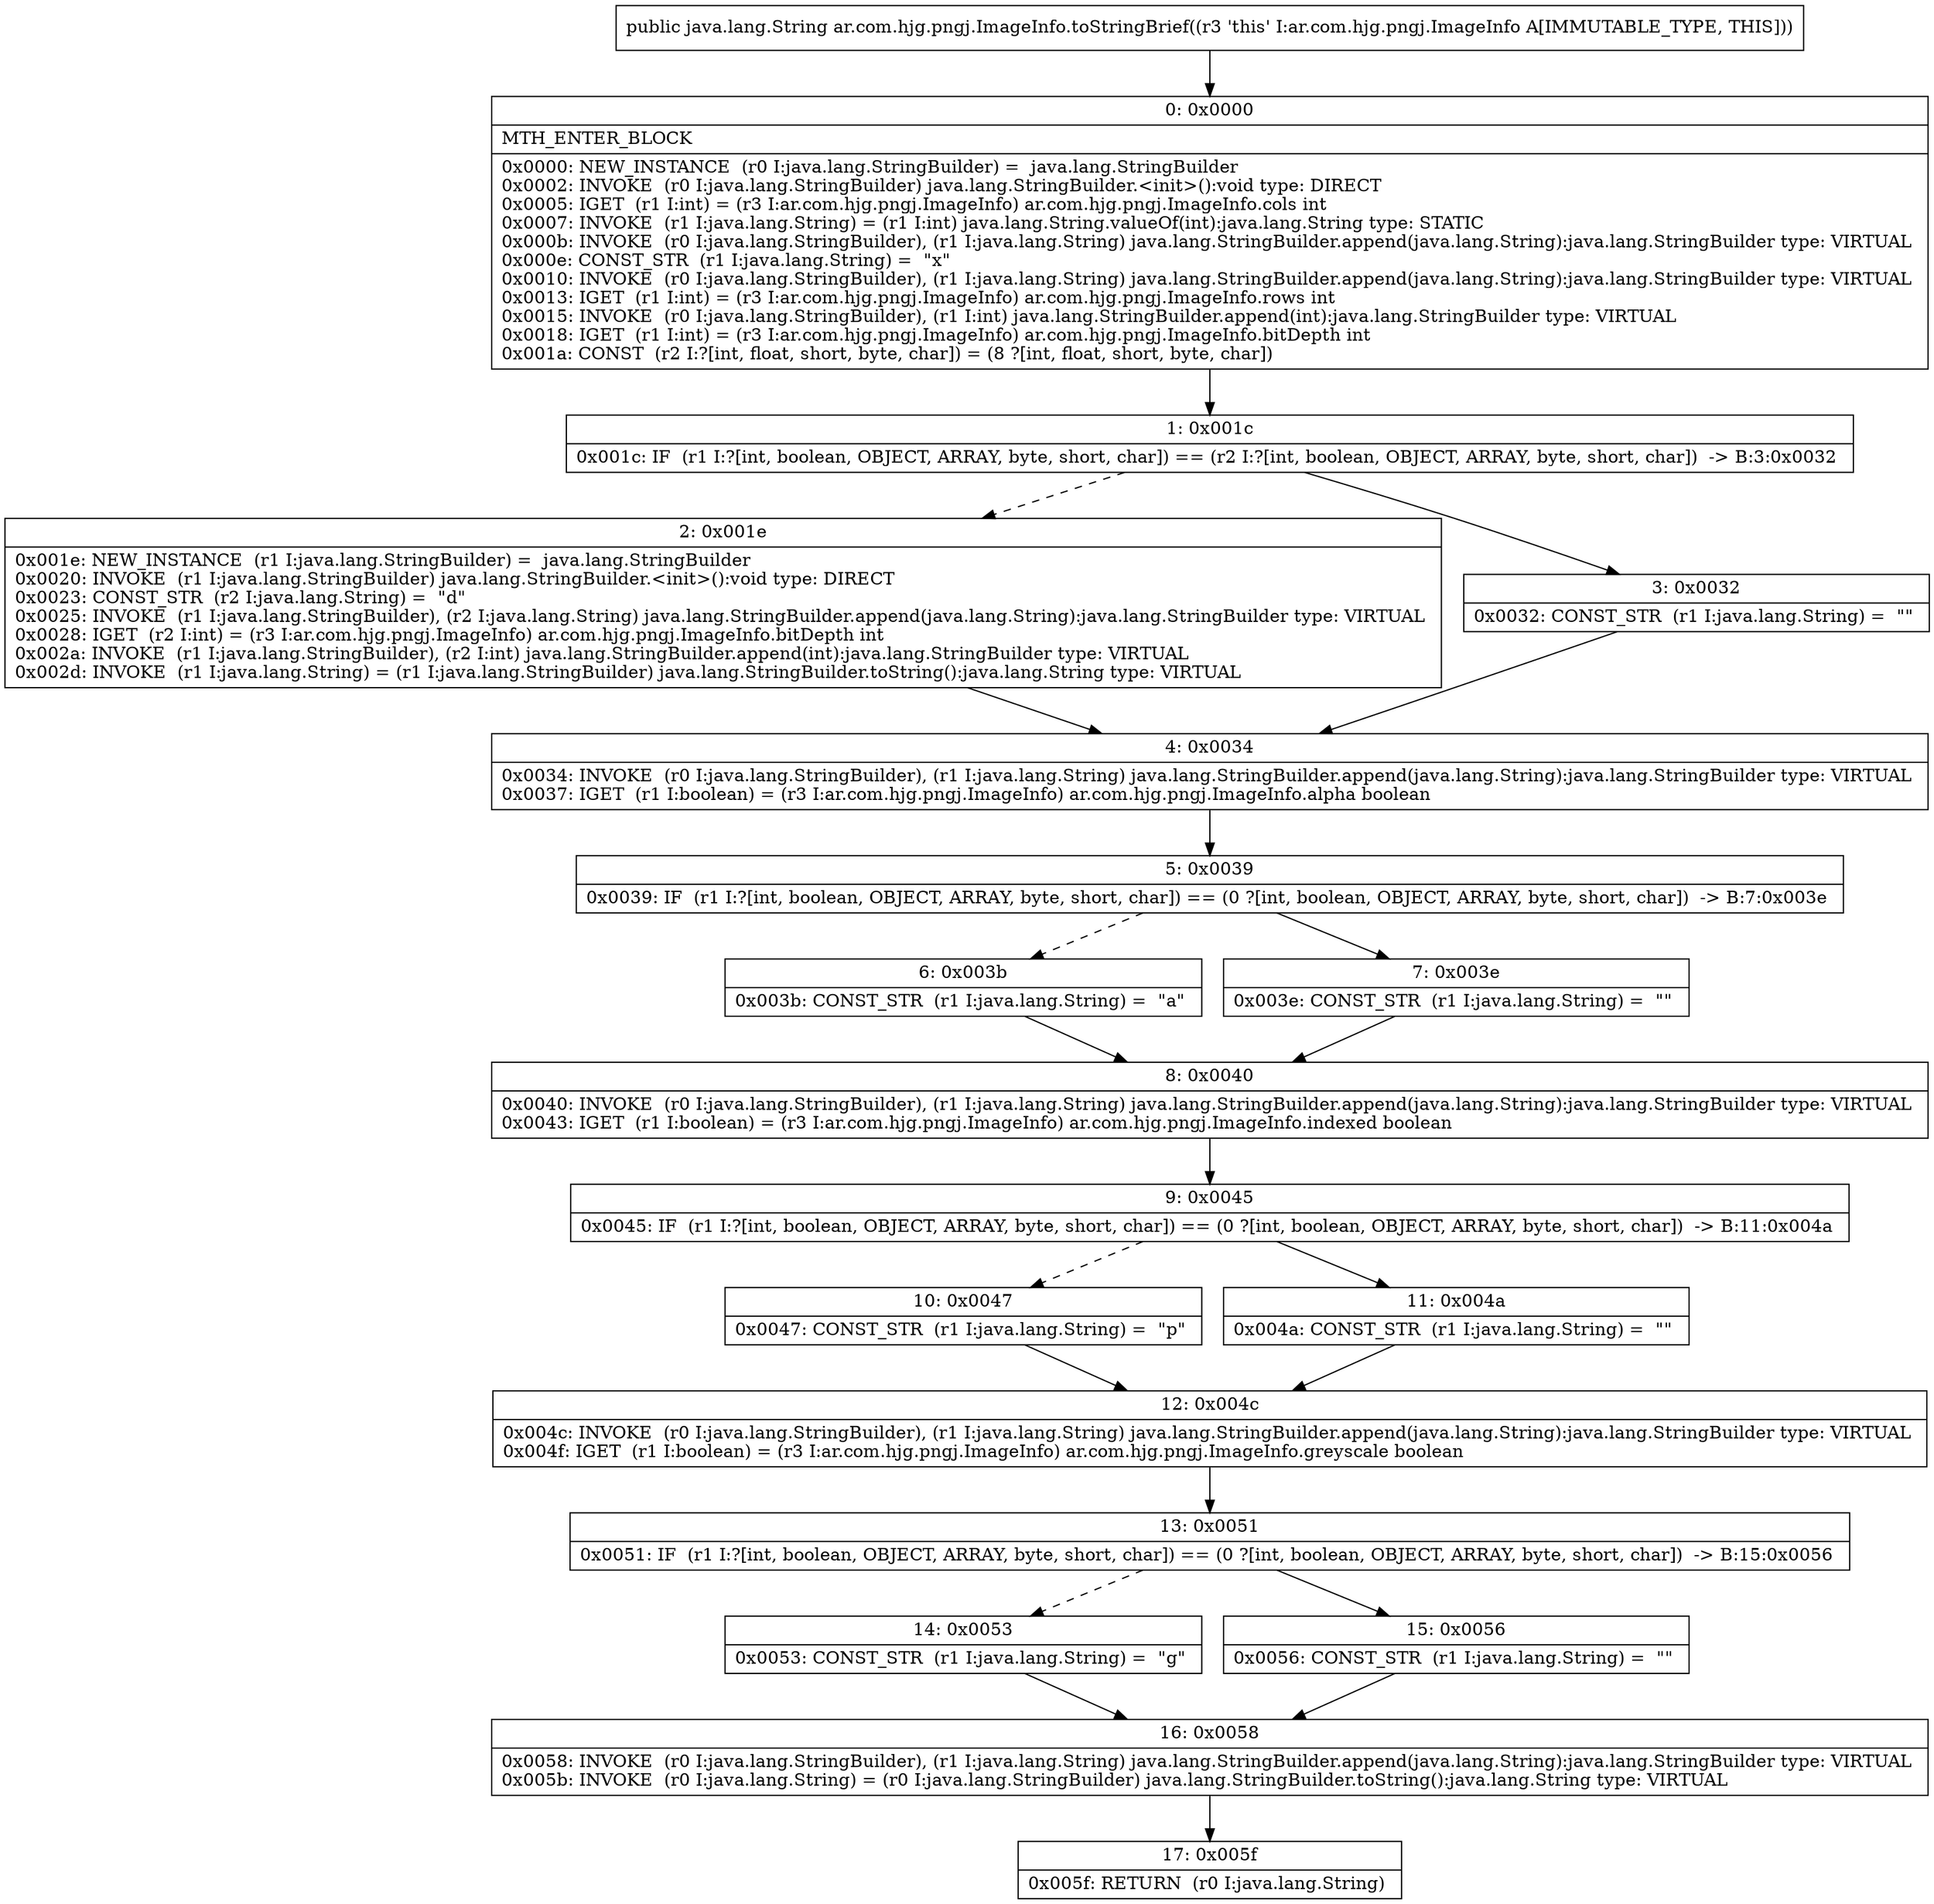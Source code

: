 digraph "CFG forar.com.hjg.pngj.ImageInfo.toStringBrief()Ljava\/lang\/String;" {
Node_0 [shape=record,label="{0\:\ 0x0000|MTH_ENTER_BLOCK\l|0x0000: NEW_INSTANCE  (r0 I:java.lang.StringBuilder) =  java.lang.StringBuilder \l0x0002: INVOKE  (r0 I:java.lang.StringBuilder) java.lang.StringBuilder.\<init\>():void type: DIRECT \l0x0005: IGET  (r1 I:int) = (r3 I:ar.com.hjg.pngj.ImageInfo) ar.com.hjg.pngj.ImageInfo.cols int \l0x0007: INVOKE  (r1 I:java.lang.String) = (r1 I:int) java.lang.String.valueOf(int):java.lang.String type: STATIC \l0x000b: INVOKE  (r0 I:java.lang.StringBuilder), (r1 I:java.lang.String) java.lang.StringBuilder.append(java.lang.String):java.lang.StringBuilder type: VIRTUAL \l0x000e: CONST_STR  (r1 I:java.lang.String) =  \"x\" \l0x0010: INVOKE  (r0 I:java.lang.StringBuilder), (r1 I:java.lang.String) java.lang.StringBuilder.append(java.lang.String):java.lang.StringBuilder type: VIRTUAL \l0x0013: IGET  (r1 I:int) = (r3 I:ar.com.hjg.pngj.ImageInfo) ar.com.hjg.pngj.ImageInfo.rows int \l0x0015: INVOKE  (r0 I:java.lang.StringBuilder), (r1 I:int) java.lang.StringBuilder.append(int):java.lang.StringBuilder type: VIRTUAL \l0x0018: IGET  (r1 I:int) = (r3 I:ar.com.hjg.pngj.ImageInfo) ar.com.hjg.pngj.ImageInfo.bitDepth int \l0x001a: CONST  (r2 I:?[int, float, short, byte, char]) = (8 ?[int, float, short, byte, char]) \l}"];
Node_1 [shape=record,label="{1\:\ 0x001c|0x001c: IF  (r1 I:?[int, boolean, OBJECT, ARRAY, byte, short, char]) == (r2 I:?[int, boolean, OBJECT, ARRAY, byte, short, char])  \-\> B:3:0x0032 \l}"];
Node_2 [shape=record,label="{2\:\ 0x001e|0x001e: NEW_INSTANCE  (r1 I:java.lang.StringBuilder) =  java.lang.StringBuilder \l0x0020: INVOKE  (r1 I:java.lang.StringBuilder) java.lang.StringBuilder.\<init\>():void type: DIRECT \l0x0023: CONST_STR  (r2 I:java.lang.String) =  \"d\" \l0x0025: INVOKE  (r1 I:java.lang.StringBuilder), (r2 I:java.lang.String) java.lang.StringBuilder.append(java.lang.String):java.lang.StringBuilder type: VIRTUAL \l0x0028: IGET  (r2 I:int) = (r3 I:ar.com.hjg.pngj.ImageInfo) ar.com.hjg.pngj.ImageInfo.bitDepth int \l0x002a: INVOKE  (r1 I:java.lang.StringBuilder), (r2 I:int) java.lang.StringBuilder.append(int):java.lang.StringBuilder type: VIRTUAL \l0x002d: INVOKE  (r1 I:java.lang.String) = (r1 I:java.lang.StringBuilder) java.lang.StringBuilder.toString():java.lang.String type: VIRTUAL \l}"];
Node_3 [shape=record,label="{3\:\ 0x0032|0x0032: CONST_STR  (r1 I:java.lang.String) =  \"\" \l}"];
Node_4 [shape=record,label="{4\:\ 0x0034|0x0034: INVOKE  (r0 I:java.lang.StringBuilder), (r1 I:java.lang.String) java.lang.StringBuilder.append(java.lang.String):java.lang.StringBuilder type: VIRTUAL \l0x0037: IGET  (r1 I:boolean) = (r3 I:ar.com.hjg.pngj.ImageInfo) ar.com.hjg.pngj.ImageInfo.alpha boolean \l}"];
Node_5 [shape=record,label="{5\:\ 0x0039|0x0039: IF  (r1 I:?[int, boolean, OBJECT, ARRAY, byte, short, char]) == (0 ?[int, boolean, OBJECT, ARRAY, byte, short, char])  \-\> B:7:0x003e \l}"];
Node_6 [shape=record,label="{6\:\ 0x003b|0x003b: CONST_STR  (r1 I:java.lang.String) =  \"a\" \l}"];
Node_7 [shape=record,label="{7\:\ 0x003e|0x003e: CONST_STR  (r1 I:java.lang.String) =  \"\" \l}"];
Node_8 [shape=record,label="{8\:\ 0x0040|0x0040: INVOKE  (r0 I:java.lang.StringBuilder), (r1 I:java.lang.String) java.lang.StringBuilder.append(java.lang.String):java.lang.StringBuilder type: VIRTUAL \l0x0043: IGET  (r1 I:boolean) = (r3 I:ar.com.hjg.pngj.ImageInfo) ar.com.hjg.pngj.ImageInfo.indexed boolean \l}"];
Node_9 [shape=record,label="{9\:\ 0x0045|0x0045: IF  (r1 I:?[int, boolean, OBJECT, ARRAY, byte, short, char]) == (0 ?[int, boolean, OBJECT, ARRAY, byte, short, char])  \-\> B:11:0x004a \l}"];
Node_10 [shape=record,label="{10\:\ 0x0047|0x0047: CONST_STR  (r1 I:java.lang.String) =  \"p\" \l}"];
Node_11 [shape=record,label="{11\:\ 0x004a|0x004a: CONST_STR  (r1 I:java.lang.String) =  \"\" \l}"];
Node_12 [shape=record,label="{12\:\ 0x004c|0x004c: INVOKE  (r0 I:java.lang.StringBuilder), (r1 I:java.lang.String) java.lang.StringBuilder.append(java.lang.String):java.lang.StringBuilder type: VIRTUAL \l0x004f: IGET  (r1 I:boolean) = (r3 I:ar.com.hjg.pngj.ImageInfo) ar.com.hjg.pngj.ImageInfo.greyscale boolean \l}"];
Node_13 [shape=record,label="{13\:\ 0x0051|0x0051: IF  (r1 I:?[int, boolean, OBJECT, ARRAY, byte, short, char]) == (0 ?[int, boolean, OBJECT, ARRAY, byte, short, char])  \-\> B:15:0x0056 \l}"];
Node_14 [shape=record,label="{14\:\ 0x0053|0x0053: CONST_STR  (r1 I:java.lang.String) =  \"g\" \l}"];
Node_15 [shape=record,label="{15\:\ 0x0056|0x0056: CONST_STR  (r1 I:java.lang.String) =  \"\" \l}"];
Node_16 [shape=record,label="{16\:\ 0x0058|0x0058: INVOKE  (r0 I:java.lang.StringBuilder), (r1 I:java.lang.String) java.lang.StringBuilder.append(java.lang.String):java.lang.StringBuilder type: VIRTUAL \l0x005b: INVOKE  (r0 I:java.lang.String) = (r0 I:java.lang.StringBuilder) java.lang.StringBuilder.toString():java.lang.String type: VIRTUAL \l}"];
Node_17 [shape=record,label="{17\:\ 0x005f|0x005f: RETURN  (r0 I:java.lang.String) \l}"];
MethodNode[shape=record,label="{public java.lang.String ar.com.hjg.pngj.ImageInfo.toStringBrief((r3 'this' I:ar.com.hjg.pngj.ImageInfo A[IMMUTABLE_TYPE, THIS])) }"];
MethodNode -> Node_0;
Node_0 -> Node_1;
Node_1 -> Node_2[style=dashed];
Node_1 -> Node_3;
Node_2 -> Node_4;
Node_3 -> Node_4;
Node_4 -> Node_5;
Node_5 -> Node_6[style=dashed];
Node_5 -> Node_7;
Node_6 -> Node_8;
Node_7 -> Node_8;
Node_8 -> Node_9;
Node_9 -> Node_10[style=dashed];
Node_9 -> Node_11;
Node_10 -> Node_12;
Node_11 -> Node_12;
Node_12 -> Node_13;
Node_13 -> Node_14[style=dashed];
Node_13 -> Node_15;
Node_14 -> Node_16;
Node_15 -> Node_16;
Node_16 -> Node_17;
}

